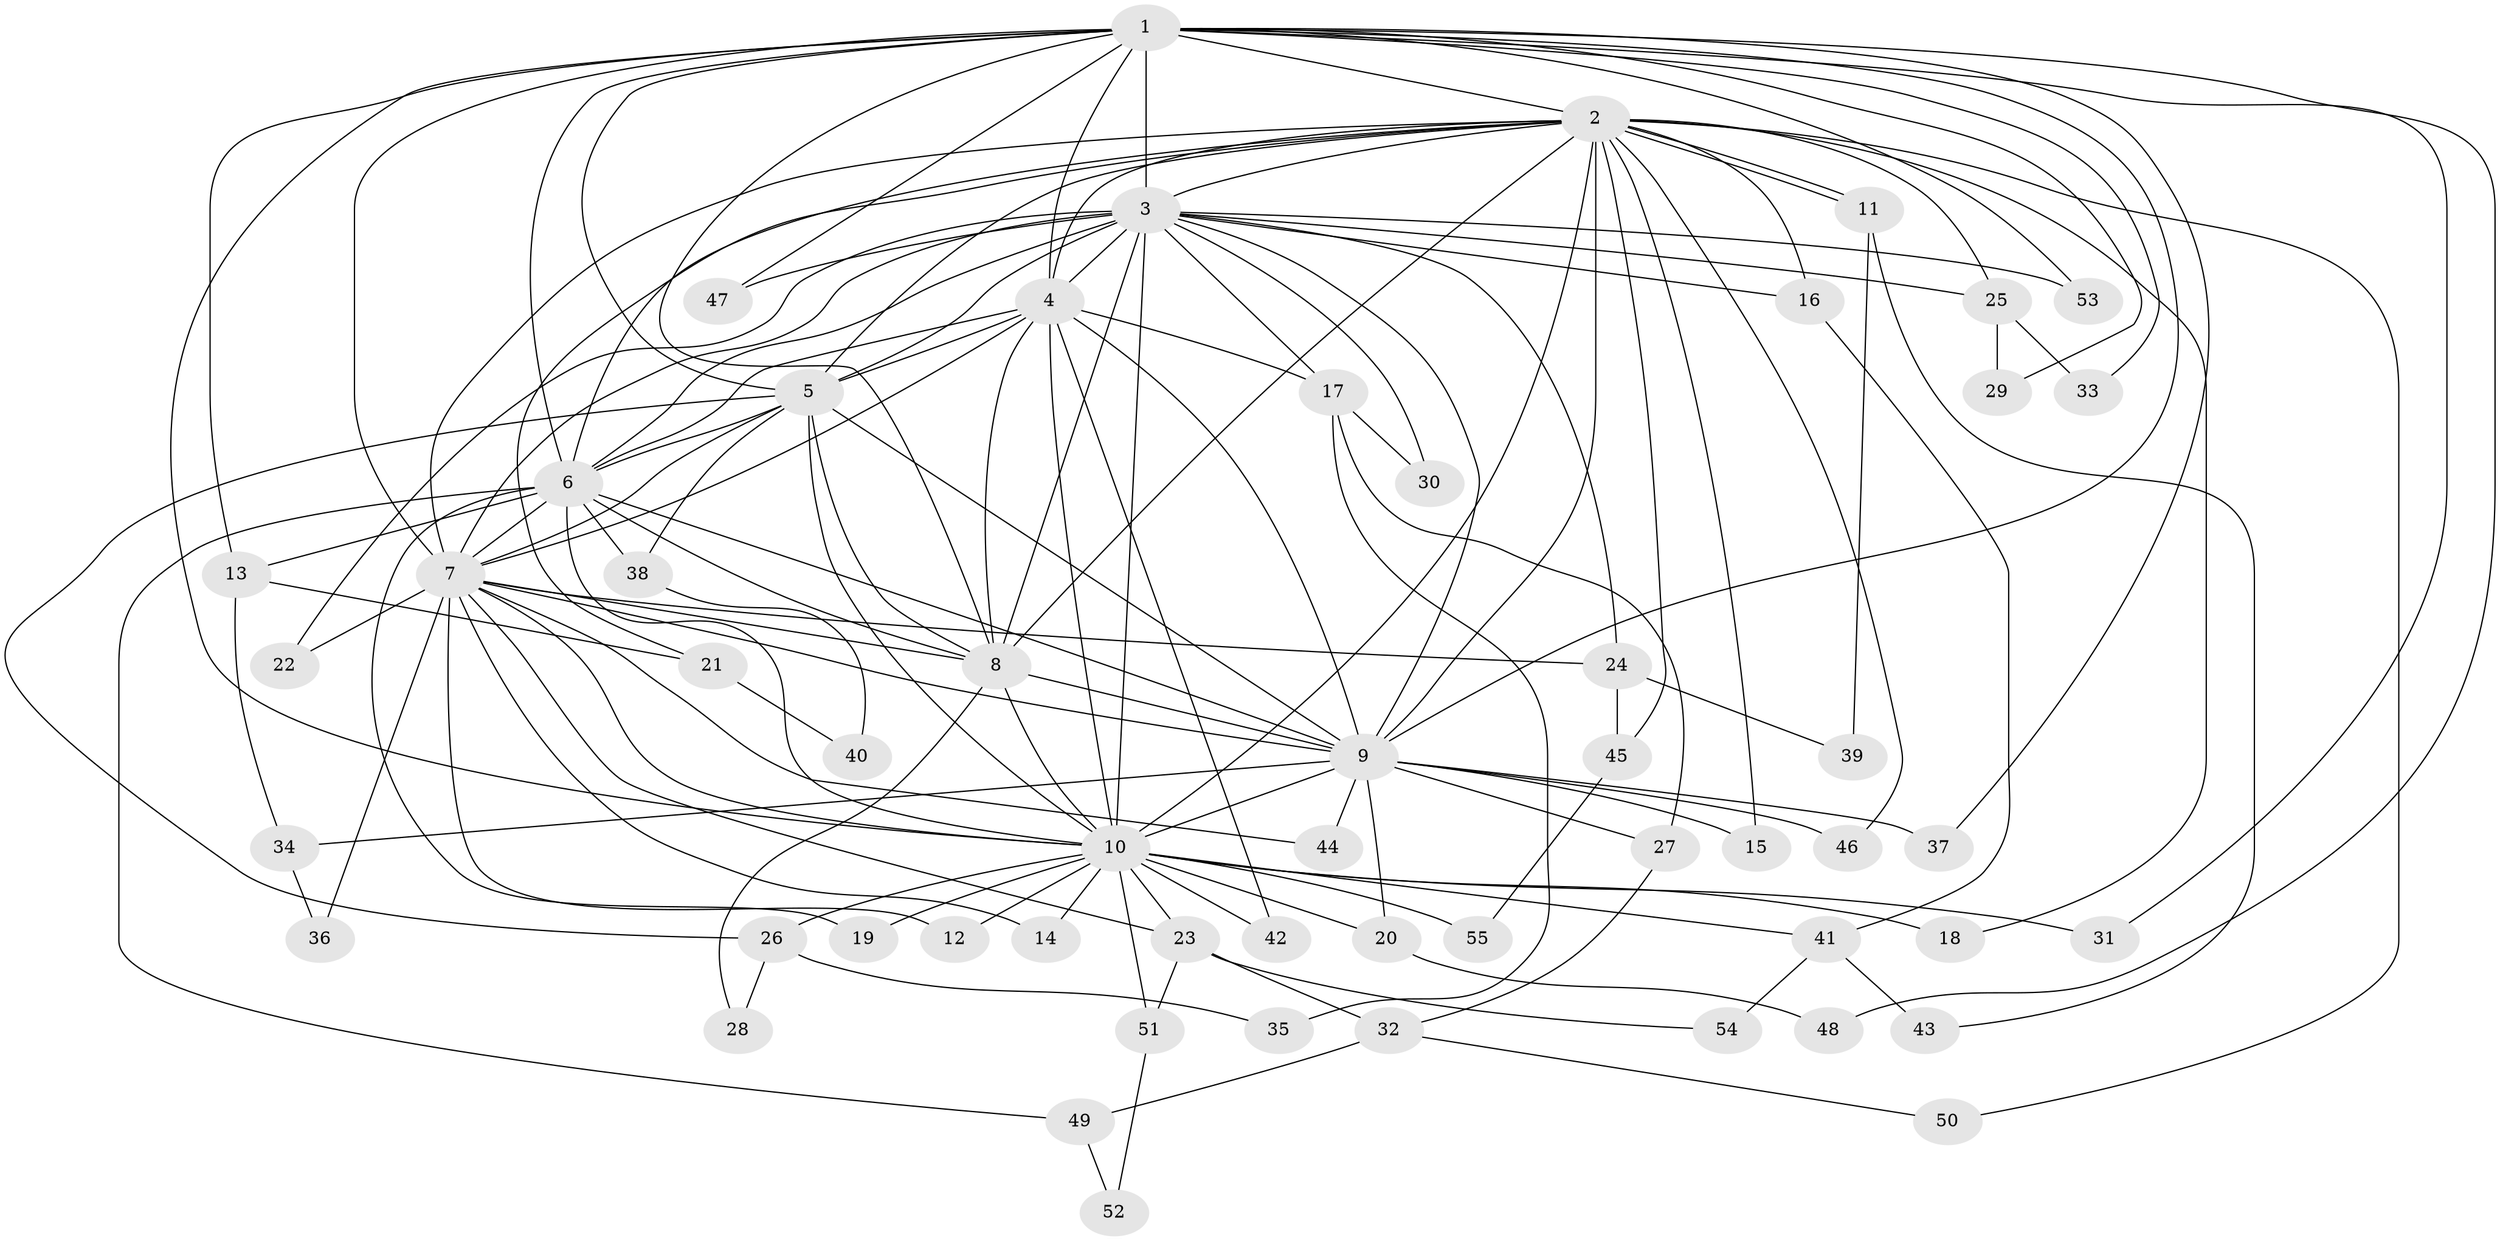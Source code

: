 // coarse degree distribution, {12: 0.03571428571428571, 11: 0.07142857142857142, 6: 0.07142857142857142, 15: 0.07142857142857142, 9: 0.03571428571428571, 3: 0.14285714285714285, 2: 0.42857142857142855, 4: 0.10714285714285714, 7: 0.03571428571428571}
// Generated by graph-tools (version 1.1) at 2025/49/03/04/25 22:49:24]
// undirected, 55 vertices, 135 edges
graph export_dot {
  node [color=gray90,style=filled];
  1;
  2;
  3;
  4;
  5;
  6;
  7;
  8;
  9;
  10;
  11;
  12;
  13;
  14;
  15;
  16;
  17;
  18;
  19;
  20;
  21;
  22;
  23;
  24;
  25;
  26;
  27;
  28;
  29;
  30;
  31;
  32;
  33;
  34;
  35;
  36;
  37;
  38;
  39;
  40;
  41;
  42;
  43;
  44;
  45;
  46;
  47;
  48;
  49;
  50;
  51;
  52;
  53;
  54;
  55;
  1 -- 2;
  1 -- 3;
  1 -- 4;
  1 -- 5;
  1 -- 6;
  1 -- 7;
  1 -- 8;
  1 -- 9;
  1 -- 10;
  1 -- 13;
  1 -- 29;
  1 -- 31;
  1 -- 33;
  1 -- 37;
  1 -- 47;
  1 -- 48;
  1 -- 53;
  2 -- 3;
  2 -- 4;
  2 -- 5;
  2 -- 6;
  2 -- 7;
  2 -- 8;
  2 -- 9;
  2 -- 10;
  2 -- 11;
  2 -- 11;
  2 -- 15;
  2 -- 16;
  2 -- 18;
  2 -- 21;
  2 -- 25;
  2 -- 45;
  2 -- 46;
  2 -- 50;
  3 -- 4;
  3 -- 5;
  3 -- 6;
  3 -- 7;
  3 -- 8;
  3 -- 9;
  3 -- 10;
  3 -- 16;
  3 -- 17;
  3 -- 22;
  3 -- 24;
  3 -- 25;
  3 -- 30;
  3 -- 47;
  3 -- 53;
  4 -- 5;
  4 -- 6;
  4 -- 7;
  4 -- 8;
  4 -- 9;
  4 -- 10;
  4 -- 17;
  4 -- 42;
  5 -- 6;
  5 -- 7;
  5 -- 8;
  5 -- 9;
  5 -- 10;
  5 -- 26;
  5 -- 38;
  6 -- 7;
  6 -- 8;
  6 -- 9;
  6 -- 10;
  6 -- 13;
  6 -- 19;
  6 -- 38;
  6 -- 49;
  7 -- 8;
  7 -- 9;
  7 -- 10;
  7 -- 12;
  7 -- 14;
  7 -- 22;
  7 -- 23;
  7 -- 24;
  7 -- 36;
  7 -- 44;
  8 -- 9;
  8 -- 10;
  8 -- 28;
  9 -- 10;
  9 -- 15;
  9 -- 20;
  9 -- 27;
  9 -- 34;
  9 -- 37;
  9 -- 44;
  9 -- 46;
  10 -- 12;
  10 -- 14;
  10 -- 18;
  10 -- 19;
  10 -- 20;
  10 -- 23;
  10 -- 26;
  10 -- 31;
  10 -- 41;
  10 -- 42;
  10 -- 51;
  10 -- 55;
  11 -- 39;
  11 -- 43;
  13 -- 21;
  13 -- 34;
  16 -- 41;
  17 -- 27;
  17 -- 30;
  17 -- 35;
  20 -- 48;
  21 -- 40;
  23 -- 32;
  23 -- 51;
  23 -- 54;
  24 -- 39;
  24 -- 45;
  25 -- 29;
  25 -- 33;
  26 -- 28;
  26 -- 35;
  27 -- 32;
  32 -- 49;
  32 -- 50;
  34 -- 36;
  38 -- 40;
  41 -- 43;
  41 -- 54;
  45 -- 55;
  49 -- 52;
  51 -- 52;
}
